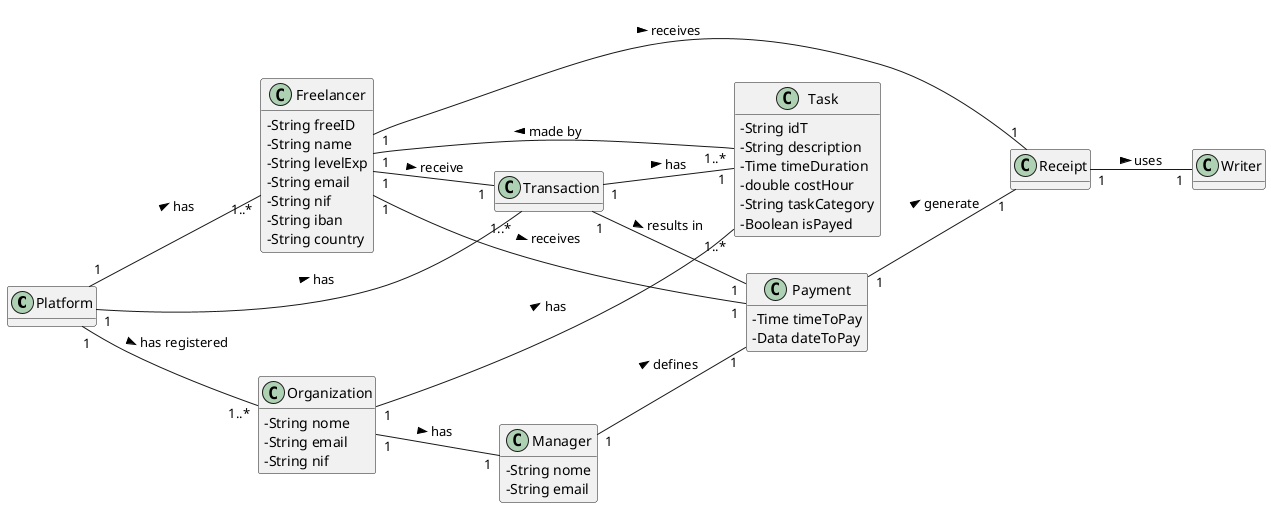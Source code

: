 @startuml
skinparam classAttributeIconSize 0
hide methods
left to right direction

class Platform{
}
class Freelancer {
  -String freeID
  -String name
  -String levelExp
  -String email
  -String nif
  -String iban
  -String country
}

class Organization {
  -String nome
  -String email
  -String nif
}


class Task {
  -String idT
  -String description
  -Time timeDuration
  -double costHour
  -String taskCategory
  -Boolean isPayed
}

class Receipt {

}

class Transaction {

}

class Manager {
  -String nome
  -String email
}


class Payment{
  -Time timeToPay
  -Data dateToPay
}

class Writer{
}




Freelancer "1" -- "1" Transaction: receive >
Freelancer "1" -- "1" Receipt: receives >
Freelancer "1" -- "1" Payment: receives >

Task "1..*" -- "1" Freelancer: made by >

Platform "1" -- "1..*" Transaction: has >
Platform "1" -- "1..*" Organization: has registered >
Platform "1" -- "1..*" Freelancer: has >

Organization "1" -- "1..*" Task: has >
Organization "1" -- "1" Manager: has >

Manager "1" -- "1" Payment: defines >

Transaction "1" -- "1" Payment: results in >
Transaction "1" -- "1" Task: has >

Payment "1" -- "1" Receipt: generate >

Receipt "1" -- "1" Writer : uses >


@enduml



